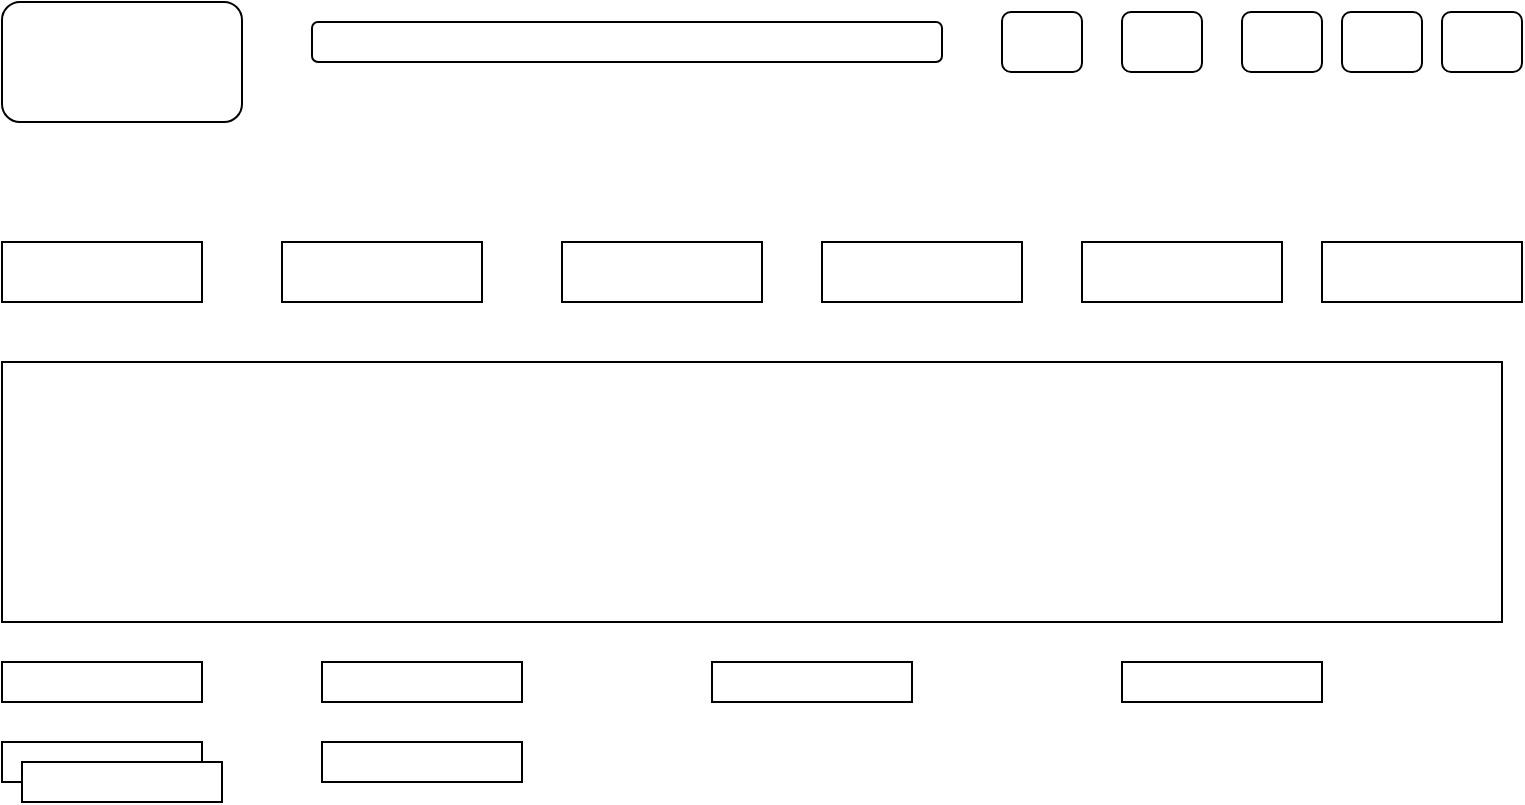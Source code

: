<mxfile version="24.2.7" type="github">
  <diagram name="Page-1" id="jLP-PbIElW-eHgMsclkM">
    <mxGraphModel dx="1434" dy="822" grid="1" gridSize="10" guides="1" tooltips="1" connect="1" arrows="1" fold="1" page="1" pageScale="1" pageWidth="850" pageHeight="1100" math="0" shadow="0">
      <root>
        <mxCell id="0" />
        <mxCell id="1" parent="0" />
        <mxCell id="UuuGrxQbsCg-sBQsSnPp-1" value="" style="rounded=1;whiteSpace=wrap;html=1;" parent="1" vertex="1">
          <mxGeometry x="70" y="70" width="120" height="60" as="geometry" />
        </mxCell>
        <mxCell id="UuuGrxQbsCg-sBQsSnPp-2" value="" style="rounded=1;whiteSpace=wrap;html=1;" parent="1" vertex="1">
          <mxGeometry x="225" y="80" width="315" height="20" as="geometry" />
        </mxCell>
        <mxCell id="UuuGrxQbsCg-sBQsSnPp-3" value="" style="rounded=1;whiteSpace=wrap;html=1;" parent="1" vertex="1">
          <mxGeometry x="570" y="75" width="40" height="30" as="geometry" />
        </mxCell>
        <mxCell id="UuuGrxQbsCg-sBQsSnPp-4" value="" style="rounded=1;whiteSpace=wrap;html=1;" parent="1" vertex="1">
          <mxGeometry x="690" y="75" width="40" height="30" as="geometry" />
        </mxCell>
        <mxCell id="UuuGrxQbsCg-sBQsSnPp-5" value="" style="rounded=1;whiteSpace=wrap;html=1;" parent="1" vertex="1">
          <mxGeometry x="630" y="75" width="40" height="30" as="geometry" />
        </mxCell>
        <mxCell id="UuuGrxQbsCg-sBQsSnPp-6" value="" style="rounded=1;whiteSpace=wrap;html=1;" parent="1" vertex="1">
          <mxGeometry x="740" y="75" width="40" height="30" as="geometry" />
        </mxCell>
        <mxCell id="UuuGrxQbsCg-sBQsSnPp-7" value="" style="rounded=1;whiteSpace=wrap;html=1;" parent="1" vertex="1">
          <mxGeometry x="790" y="75" width="40" height="30" as="geometry" />
        </mxCell>
        <mxCell id="UuuGrxQbsCg-sBQsSnPp-8" value="" style="rounded=0;whiteSpace=wrap;html=1;" parent="1" vertex="1">
          <mxGeometry x="70" y="190" width="100" height="30" as="geometry" />
        </mxCell>
        <mxCell id="UuuGrxQbsCg-sBQsSnPp-9" value="" style="rounded=0;whiteSpace=wrap;html=1;" parent="1" vertex="1">
          <mxGeometry x="480" y="190" width="100" height="30" as="geometry" />
        </mxCell>
        <mxCell id="UuuGrxQbsCg-sBQsSnPp-10" value="" style="rounded=0;whiteSpace=wrap;html=1;" parent="1" vertex="1">
          <mxGeometry x="350" y="190" width="100" height="30" as="geometry" />
        </mxCell>
        <mxCell id="UuuGrxQbsCg-sBQsSnPp-11" value="" style="rounded=0;whiteSpace=wrap;html=1;" parent="1" vertex="1">
          <mxGeometry x="210" y="190" width="100" height="30" as="geometry" />
        </mxCell>
        <mxCell id="6m2Ft0l03Sumeisp5MgH-1" value="" style="rounded=0;whiteSpace=wrap;html=1;" vertex="1" parent="1">
          <mxGeometry x="730" y="190" width="100" height="30" as="geometry" />
        </mxCell>
        <mxCell id="6m2Ft0l03Sumeisp5MgH-2" value="" style="rounded=0;whiteSpace=wrap;html=1;" vertex="1" parent="1">
          <mxGeometry x="610" y="190" width="100" height="30" as="geometry" />
        </mxCell>
        <mxCell id="6m2Ft0l03Sumeisp5MgH-3" value="" style="rounded=0;whiteSpace=wrap;html=1;" vertex="1" parent="1">
          <mxGeometry x="70" y="250" width="750" height="130" as="geometry" />
        </mxCell>
        <mxCell id="6m2Ft0l03Sumeisp5MgH-4" value="" style="rounded=0;whiteSpace=wrap;html=1;" vertex="1" parent="1">
          <mxGeometry x="70" y="400" width="100" height="20" as="geometry" />
        </mxCell>
        <mxCell id="6m2Ft0l03Sumeisp5MgH-5" value="" style="rounded=0;whiteSpace=wrap;html=1;" vertex="1" parent="1">
          <mxGeometry x="70" y="440" width="100" height="20" as="geometry" />
        </mxCell>
        <mxCell id="6m2Ft0l03Sumeisp5MgH-6" value="" style="rounded=0;whiteSpace=wrap;html=1;" vertex="1" parent="1">
          <mxGeometry x="630" y="400" width="100" height="20" as="geometry" />
        </mxCell>
        <mxCell id="6m2Ft0l03Sumeisp5MgH-7" value="" style="rounded=0;whiteSpace=wrap;html=1;" vertex="1" parent="1">
          <mxGeometry x="425" y="400" width="100" height="20" as="geometry" />
        </mxCell>
        <mxCell id="6m2Ft0l03Sumeisp5MgH-8" value="" style="rounded=0;whiteSpace=wrap;html=1;" vertex="1" parent="1">
          <mxGeometry x="230" y="400" width="100" height="20" as="geometry" />
        </mxCell>
        <mxCell id="6m2Ft0l03Sumeisp5MgH-9" value="" style="rounded=0;whiteSpace=wrap;html=1;" vertex="1" parent="1">
          <mxGeometry x="80" y="450" width="100" height="20" as="geometry" />
        </mxCell>
        <mxCell id="6m2Ft0l03Sumeisp5MgH-10" value="" style="rounded=0;whiteSpace=wrap;html=1;" vertex="1" parent="1">
          <mxGeometry x="80" y="450" width="100" height="20" as="geometry" />
        </mxCell>
        <mxCell id="6m2Ft0l03Sumeisp5MgH-11" value="" style="rounded=0;whiteSpace=wrap;html=1;" vertex="1" parent="1">
          <mxGeometry x="230" y="440" width="100" height="20" as="geometry" />
        </mxCell>
      </root>
    </mxGraphModel>
  </diagram>
</mxfile>

